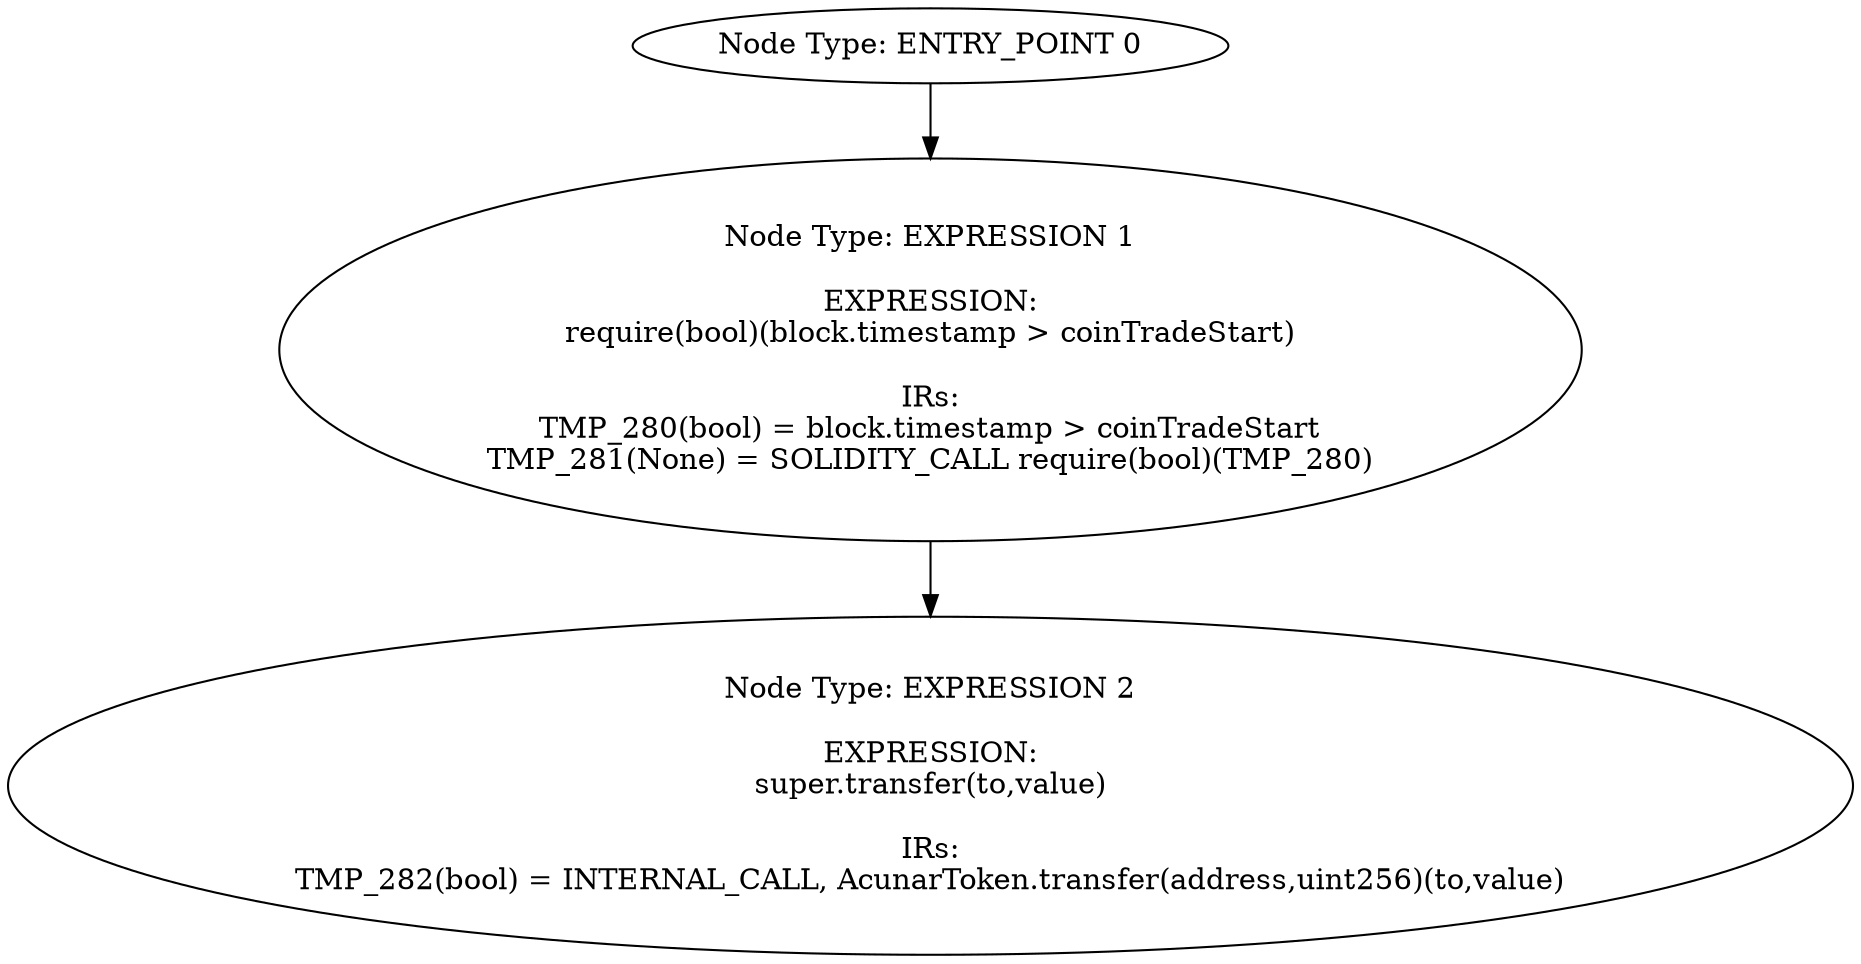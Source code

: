 digraph{
0[label="Node Type: ENTRY_POINT 0
"];
0->1;
1[label="Node Type: EXPRESSION 1

EXPRESSION:
require(bool)(block.timestamp > coinTradeStart)

IRs:
TMP_280(bool) = block.timestamp > coinTradeStart
TMP_281(None) = SOLIDITY_CALL require(bool)(TMP_280)"];
1->2;
2[label="Node Type: EXPRESSION 2

EXPRESSION:
super.transfer(to,value)

IRs:
TMP_282(bool) = INTERNAL_CALL, AcunarToken.transfer(address,uint256)(to,value)"];
}
